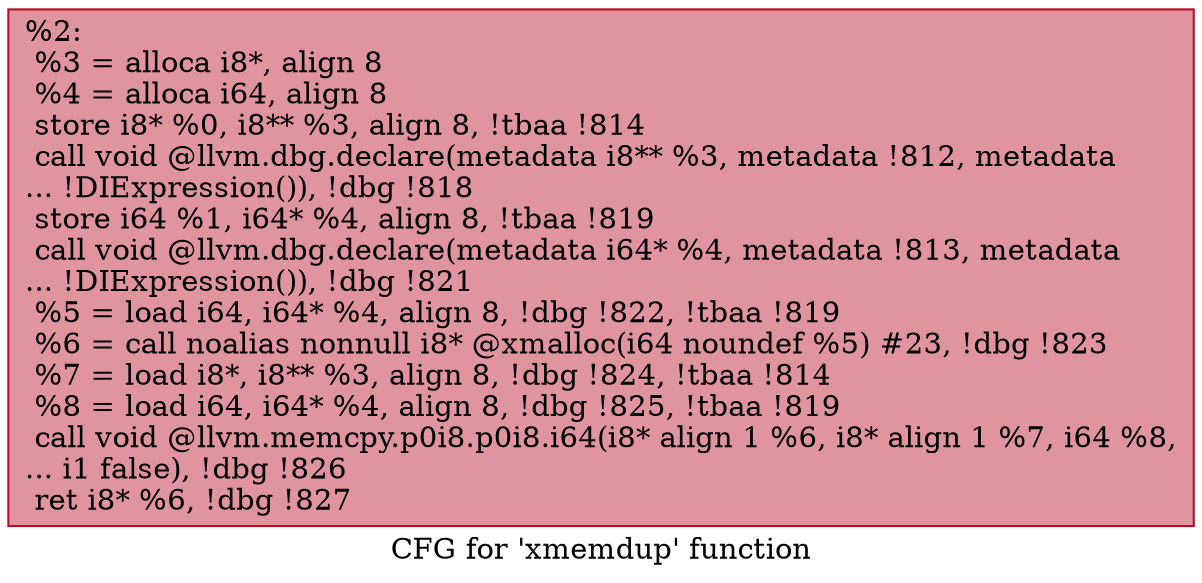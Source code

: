 digraph "CFG for 'xmemdup' function" {
	label="CFG for 'xmemdup' function";

	Node0x8d3d50 [shape=record,color="#b70d28ff", style=filled, fillcolor="#b70d2870",label="{%2:\l  %3 = alloca i8*, align 8\l  %4 = alloca i64, align 8\l  store i8* %0, i8** %3, align 8, !tbaa !814\l  call void @llvm.dbg.declare(metadata i8** %3, metadata !812, metadata\l... !DIExpression()), !dbg !818\l  store i64 %1, i64* %4, align 8, !tbaa !819\l  call void @llvm.dbg.declare(metadata i64* %4, metadata !813, metadata\l... !DIExpression()), !dbg !821\l  %5 = load i64, i64* %4, align 8, !dbg !822, !tbaa !819\l  %6 = call noalias nonnull i8* @xmalloc(i64 noundef %5) #23, !dbg !823\l  %7 = load i8*, i8** %3, align 8, !dbg !824, !tbaa !814\l  %8 = load i64, i64* %4, align 8, !dbg !825, !tbaa !819\l  call void @llvm.memcpy.p0i8.p0i8.i64(i8* align 1 %6, i8* align 1 %7, i64 %8,\l... i1 false), !dbg !826\l  ret i8* %6, !dbg !827\l}"];
}
